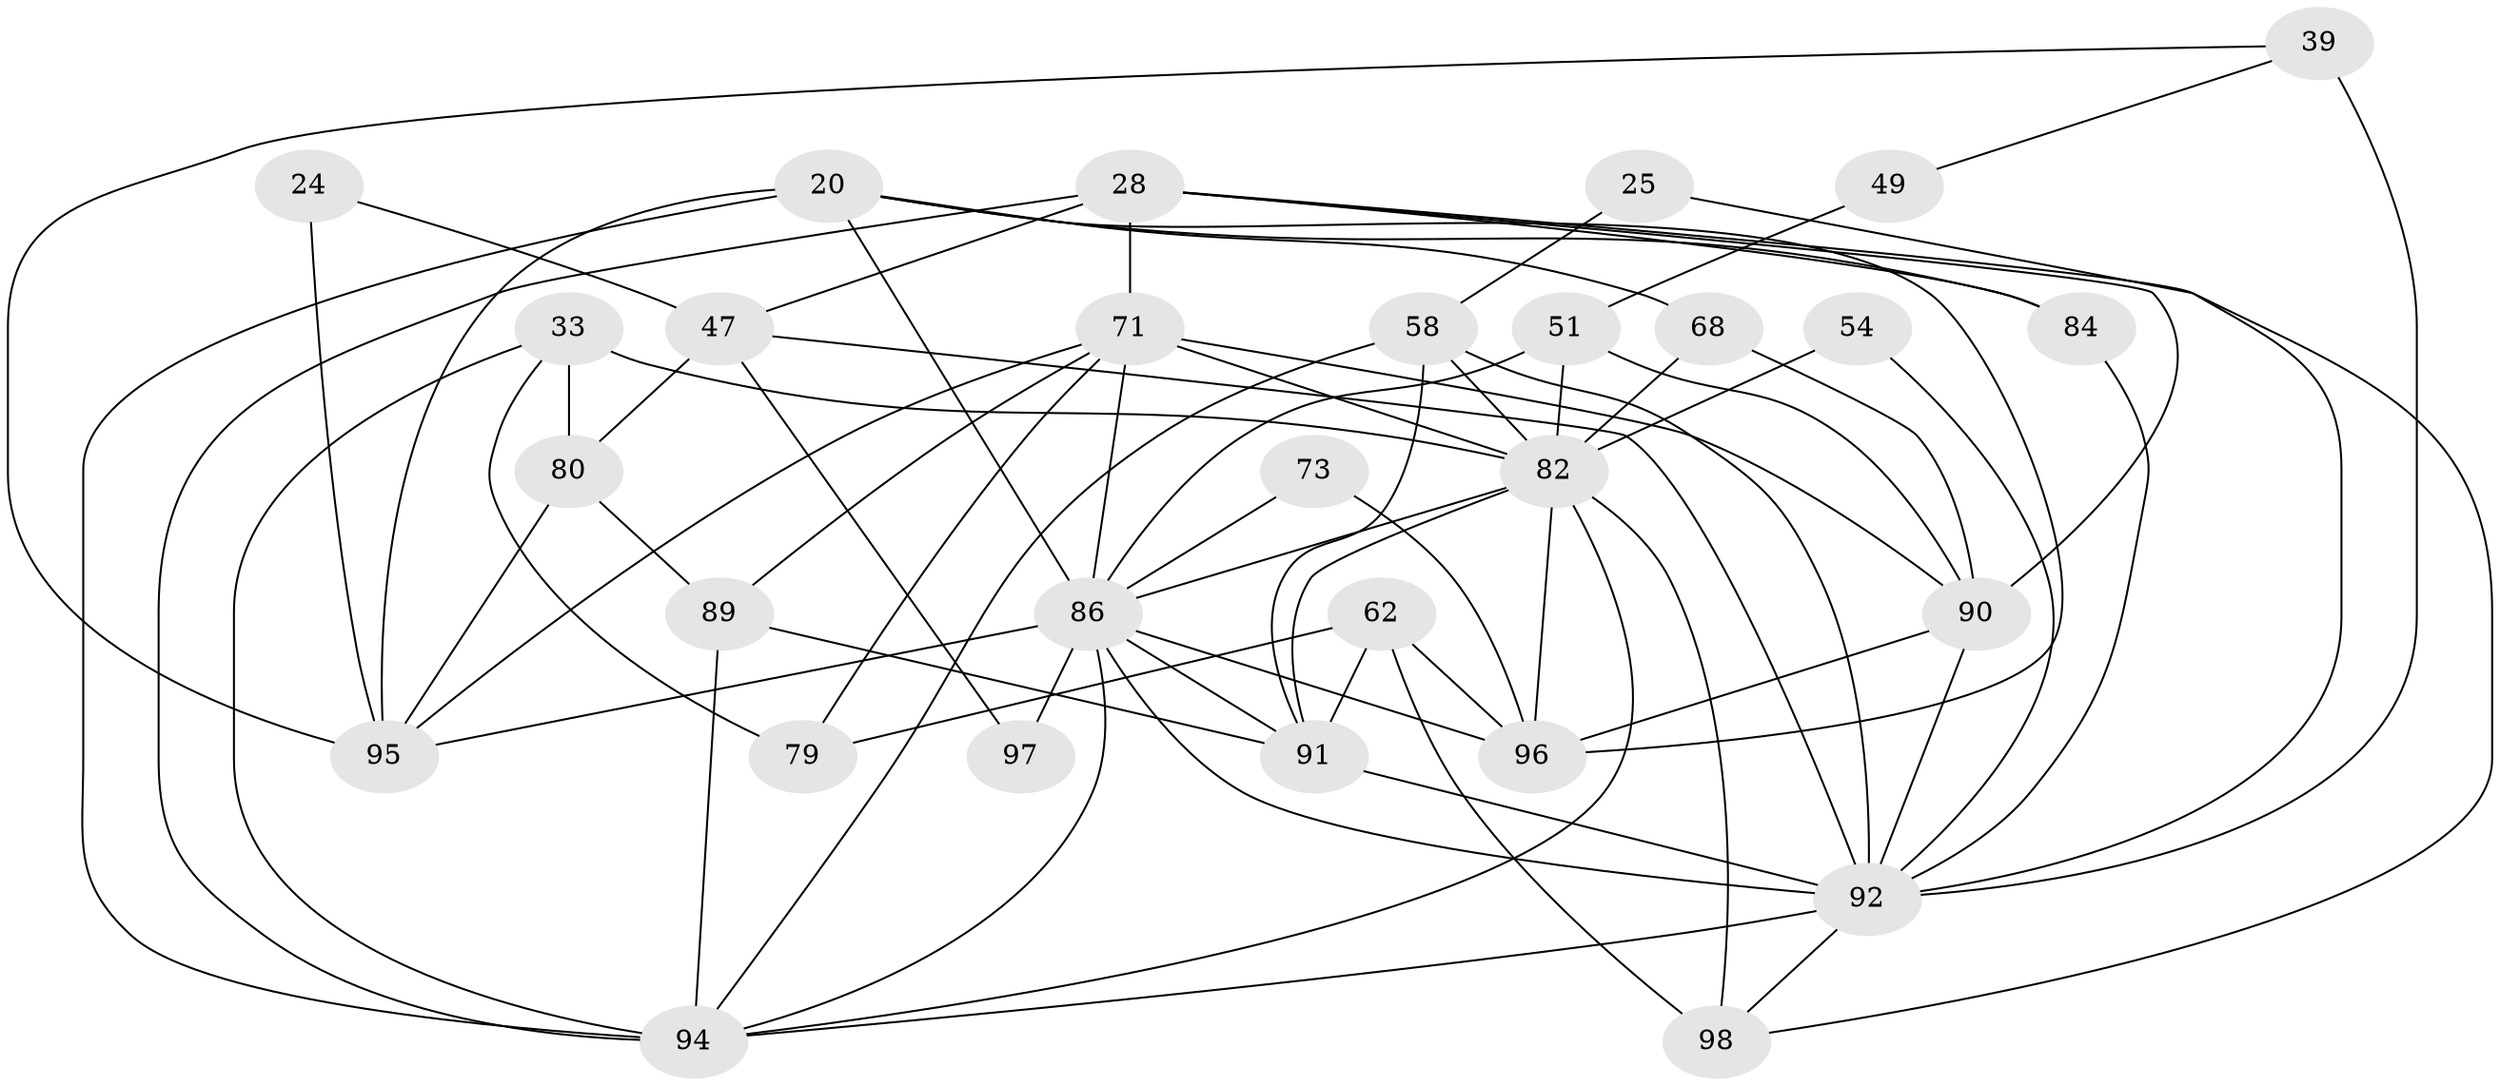 // original degree distribution, {3: 0.30612244897959184, 5: 0.1836734693877551, 4: 0.2755102040816326, 7: 0.061224489795918366, 2: 0.10204081632653061, 6: 0.07142857142857142}
// Generated by graph-tools (version 1.1) at 2025/52/03/04/25 21:52:17]
// undirected, 29 vertices, 71 edges
graph export_dot {
graph [start="1"]
  node [color=gray90,style=filled];
  20 [super="+13+16"];
  24 [super="+18"];
  25;
  28;
  33 [super="+4"];
  39;
  47 [super="+34"];
  49;
  51 [super="+30"];
  54;
  58 [super="+26"];
  62;
  68;
  71 [super="+27+48"];
  73;
  79 [super="+12"];
  80 [super="+35"];
  82 [super="+64+78"];
  84;
  86 [super="+75+40+29+69+76"];
  89 [super="+3+60"];
  90 [super="+61+72"];
  91 [super="+17+77"];
  92 [super="+81+85+45"];
  94 [super="+83+55"];
  95 [super="+93+87"];
  96 [super="+10+43+32+88"];
  97;
  98 [super="+5+67"];
  20 -- 68 [weight=2];
  20 -- 84;
  20 -- 95;
  20 -- 86 [weight=2];
  20 -- 96 [weight=2];
  20 -- 94 [weight=4];
  24 -- 47;
  24 -- 95 [weight=3];
  25 -- 58;
  25 -- 92;
  28 -- 84;
  28 -- 47 [weight=2];
  28 -- 98;
  28 -- 71;
  28 -- 90;
  28 -- 94;
  33 -- 79;
  33 -- 80;
  33 -- 82 [weight=2];
  33 -- 94;
  39 -- 92 [weight=3];
  39 -- 49;
  39 -- 95 [weight=2];
  47 -- 80 [weight=2];
  47 -- 97;
  47 -- 92;
  49 -- 51;
  51 -- 82 [weight=3];
  51 -- 90;
  51 -- 86 [weight=2];
  54 -- 82;
  54 -- 92;
  58 -- 91 [weight=2];
  58 -- 92 [weight=3];
  58 -- 94;
  58 -- 82 [weight=2];
  62 -- 79 [weight=2];
  62 -- 98;
  62 -- 96;
  62 -- 91 [weight=2];
  68 -- 90;
  68 -- 82;
  71 -- 89 [weight=3];
  71 -- 79;
  71 -- 86 [weight=4];
  71 -- 90;
  71 -- 95;
  71 -- 82 [weight=2];
  73 -- 96;
  73 -- 86;
  80 -- 89;
  80 -- 95;
  82 -- 96 [weight=4];
  82 -- 98 [weight=2];
  82 -- 91;
  82 -- 94 [weight=3];
  82 -- 86 [weight=2];
  84 -- 92;
  86 -- 96 [weight=2];
  86 -- 91;
  86 -- 97 [weight=2];
  86 -- 92 [weight=5];
  86 -- 94 [weight=2];
  86 -- 95 [weight=3];
  89 -- 94 [weight=3];
  89 -- 91 [weight=2];
  90 -- 96 [weight=2];
  90 -- 92 [weight=2];
  91 -- 92;
  92 -- 94;
  92 -- 98;
}

